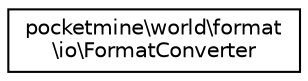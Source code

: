 digraph "Graphical Class Hierarchy"
{
 // INTERACTIVE_SVG=YES
 // LATEX_PDF_SIZE
  edge [fontname="Helvetica",fontsize="10",labelfontname="Helvetica",labelfontsize="10"];
  node [fontname="Helvetica",fontsize="10",shape=record];
  rankdir="LR";
  Node0 [label="pocketmine\\world\\format\l\\io\\FormatConverter",height=0.2,width=0.4,color="black", fillcolor="white", style="filled",URL="$dd/dc7/classpocketmine_1_1world_1_1format_1_1io_1_1_format_converter.html",tooltip=" "];
}
